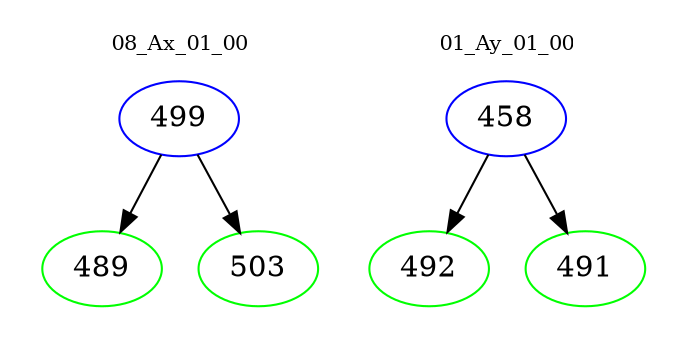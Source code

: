 digraph{
subgraph cluster_0 {
color = white
label = "08_Ax_01_00";
fontsize=10;
T0_499 [label="499", color="blue"]
T0_499 -> T0_489 [color="black"]
T0_489 [label="489", color="green"]
T0_499 -> T0_503 [color="black"]
T0_503 [label="503", color="green"]
}
subgraph cluster_1 {
color = white
label = "01_Ay_01_00";
fontsize=10;
T1_458 [label="458", color="blue"]
T1_458 -> T1_492 [color="black"]
T1_492 [label="492", color="green"]
T1_458 -> T1_491 [color="black"]
T1_491 [label="491", color="green"]
}
}
